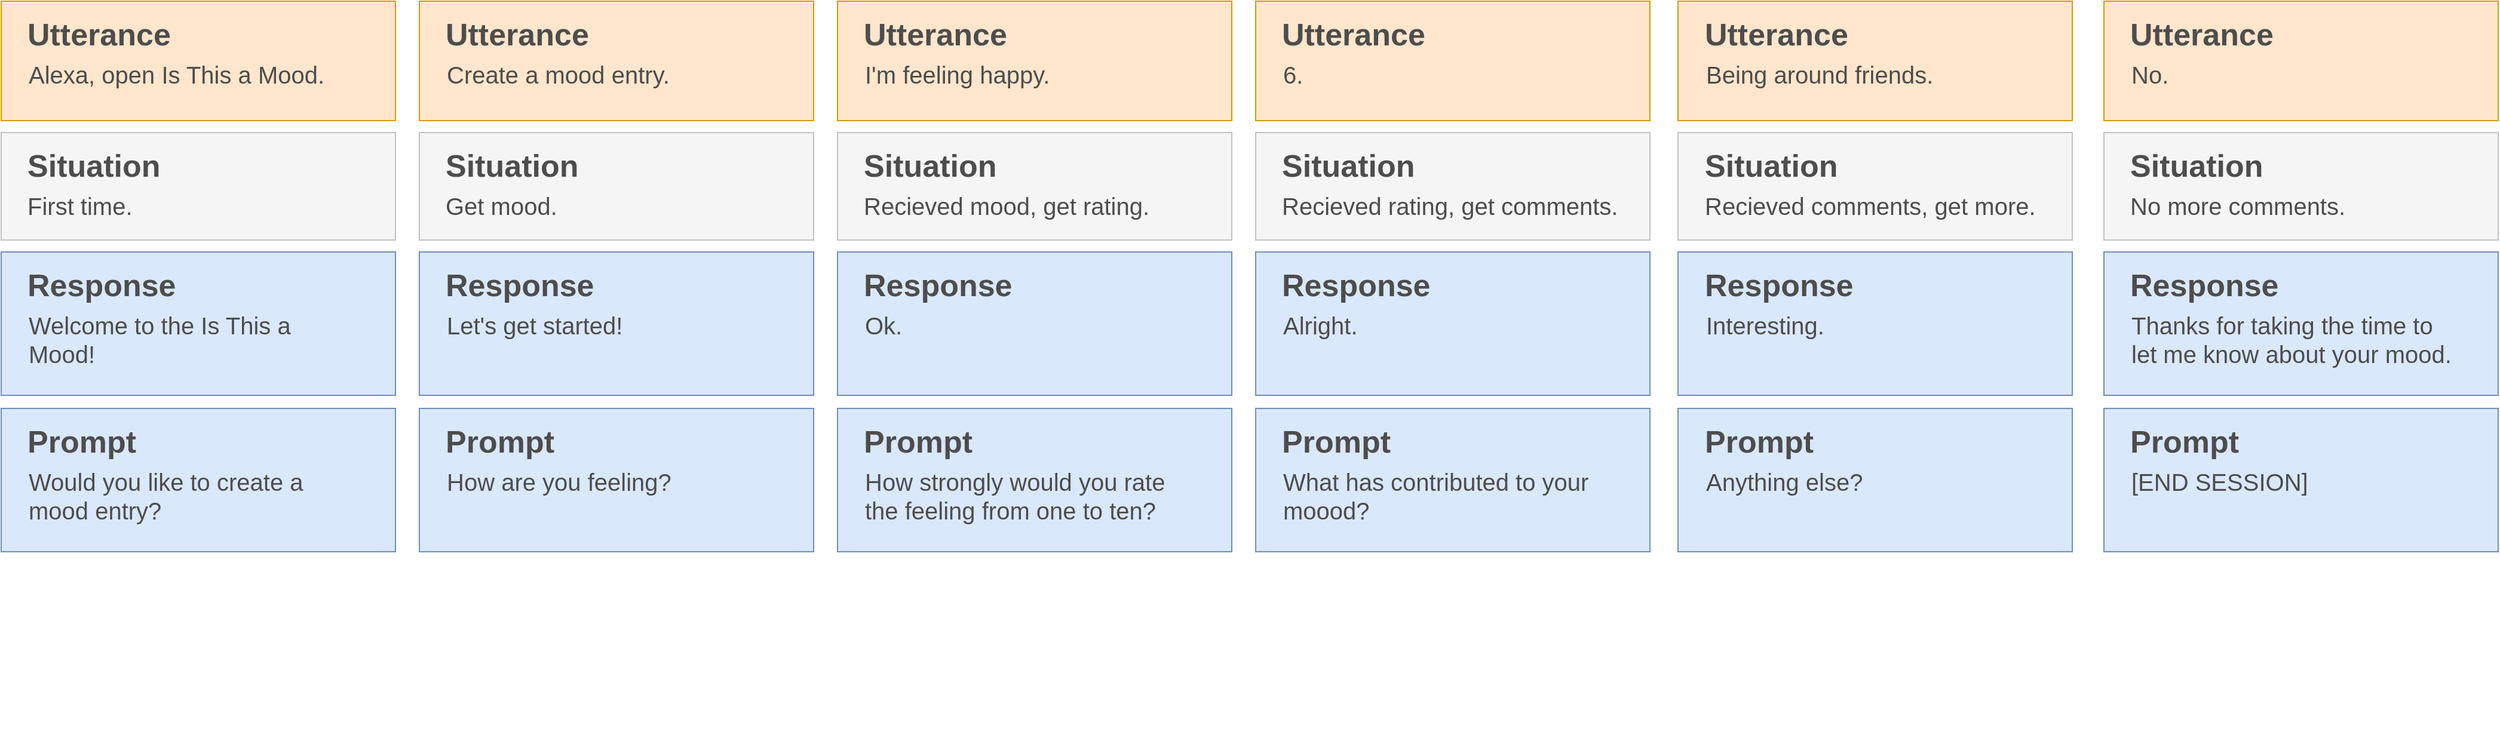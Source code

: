<mxfile version="12.3.2" type="device" pages="1"><diagram id="_8i95uaRJ9p7jnky_V4v" name="Add Record"><mxGraphModel dx="1892" dy="1450" grid="1" gridSize="10" guides="1" tooltips="1" connect="1" arrows="1" fold="1" page="1" pageScale="1" pageWidth="1169" pageHeight="827" math="0" shadow="0"><root><mxCell id="0"/><mxCell id="1" parent="0"/><mxCell id="L5cCxTxrW43axqi5EcpE-123" value="" style="group" parent="1" vertex="1" connectable="0"><mxGeometry x="20" y="30" width="330" height="621" as="geometry"/></mxCell><mxCell id="L5cCxTxrW43axqi5EcpE-58" value="" style="group" parent="L5cCxTxrW43axqi5EcpE-123" vertex="1" connectable="0"><mxGeometry y="341" width="330" height="280" as="geometry"/></mxCell><mxCell id="L5cCxTxrW43axqi5EcpE-59" value="" style="group;rounded=0;" parent="L5cCxTxrW43axqi5EcpE-58" vertex="1" connectable="0"><mxGeometry width="330" height="280" as="geometry"/></mxCell><mxCell id="L5cCxTxrW43axqi5EcpE-60" value="" style="group;rounded=0;" parent="L5cCxTxrW43axqi5EcpE-59" vertex="1" connectable="0"><mxGeometry width="330" height="280" as="geometry"/></mxCell><mxCell id="L5cCxTxrW43axqi5EcpE-122" value="" style="group" parent="L5cCxTxrW43axqi5EcpE-60" vertex="1" connectable="0"><mxGeometry width="330" height="120" as="geometry"/></mxCell><mxCell id="L5cCxTxrW43axqi5EcpE-86" value="" style="group" parent="L5cCxTxrW43axqi5EcpE-122" vertex="1" connectable="0"><mxGeometry width="330" height="120" as="geometry"/></mxCell><mxCell id="L5cCxTxrW43axqi5EcpE-61" value="" style="rounded=0;whiteSpace=wrap;html=1;fillColor=#dae8fc;strokeColor=#6c8ebf;" parent="L5cCxTxrW43axqi5EcpE-86" vertex="1"><mxGeometry width="330" height="120" as="geometry"/></mxCell><mxCell id="L5cCxTxrW43axqi5EcpE-62" value="Prompt" style="text;html=1;strokeColor=none;fillColor=none;align=left;verticalAlign=middle;whiteSpace=wrap;rounded=0;movable=0;resizable=0;rotatable=0;deletable=0;editable=0;connectable=0;fontSize=26;fontColor=#4D4D4D;fontStyle=1" parent="L5cCxTxrW43axqi5EcpE-86" vertex="1"><mxGeometry x="20" y="15" width="200" height="25" as="geometry"/></mxCell><mxCell id="L5cCxTxrW43axqi5EcpE-63" value="&lt;p style=&quot;font-size: 20px&quot;&gt;Would you like to create a mood entry?&lt;/p&gt;" style="text;html=1;strokeColor=none;fillColor=none;spacing=5;spacingTop=-20;whiteSpace=wrap;overflow=hidden;rounded=0;fontSize=20;fontColor=#4D4D4D;align=left;" parent="L5cCxTxrW43axqi5EcpE-86" vertex="1"><mxGeometry x="18" y="40" width="282" height="60" as="geometry"/></mxCell><mxCell id="L5cCxTxrW43axqi5EcpE-120" value="" style="group" parent="L5cCxTxrW43axqi5EcpE-123" vertex="1" connectable="0"><mxGeometry width="330" height="460" as="geometry"/></mxCell><mxCell id="L5cCxTxrW43axqi5EcpE-33" value="" style="group" parent="L5cCxTxrW43axqi5EcpE-120" vertex="1" connectable="0"><mxGeometry width="330" height="100" as="geometry"/></mxCell><mxCell id="L5cCxTxrW43axqi5EcpE-30" value="" style="group" parent="L5cCxTxrW43axqi5EcpE-33" vertex="1" connectable="0"><mxGeometry width="330" height="100" as="geometry"/></mxCell><mxCell id="NzK5tKyN_Gr-dpfkRrx7-1" value="" style="rounded=0;whiteSpace=wrap;html=1;fillColor=#ffe6cc;strokeColor=#d79b00;" parent="L5cCxTxrW43axqi5EcpE-30" vertex="1"><mxGeometry width="330" height="100" as="geometry"/></mxCell><mxCell id="L5cCxTxrW43axqi5EcpE-3" value="Utterance" style="text;html=1;strokeColor=none;fillColor=none;align=left;verticalAlign=middle;whiteSpace=wrap;rounded=0;movable=0;resizable=0;rotatable=0;deletable=0;editable=0;connectable=0;fontSize=26;fontColor=#4D4D4D;fontStyle=1" parent="L5cCxTxrW43axqi5EcpE-30" vertex="1"><mxGeometry x="20" y="15" width="200" height="25" as="geometry"/></mxCell><mxCell id="L5cCxTxrW43axqi5EcpE-28" value="&lt;p style=&quot;font-size: 20px&quot;&gt;Alexa, open Is This a Mood.&amp;nbsp;&lt;/p&gt;" style="text;html=1;strokeColor=none;fillColor=none;spacing=5;spacingTop=-20;whiteSpace=wrap;overflow=hidden;rounded=0;fontSize=20;fontColor=#4D4D4D;align=left;" parent="L5cCxTxrW43axqi5EcpE-30" vertex="1"><mxGeometry x="18" y="40" width="282" height="41" as="geometry"/></mxCell><mxCell id="L5cCxTxrW43axqi5EcpE-52" value="" style="group" parent="L5cCxTxrW43axqi5EcpE-120" vertex="1" connectable="0"><mxGeometry y="110" width="330" height="100" as="geometry"/></mxCell><mxCell id="L5cCxTxrW43axqi5EcpE-53" value="" style="group" parent="L5cCxTxrW43axqi5EcpE-52" vertex="1" connectable="0"><mxGeometry width="330" height="100" as="geometry"/></mxCell><mxCell id="L5cCxTxrW43axqi5EcpE-34" value="" style="group;movable=0;resizable=0;rotatable=0;deletable=0;editable=0;connectable=0;" parent="L5cCxTxrW43axqi5EcpE-53" vertex="1" connectable="0"><mxGeometry width="330" height="120" as="geometry"/></mxCell><mxCell id="L5cCxTxrW43axqi5EcpE-35" value="" style="group" parent="L5cCxTxrW43axqi5EcpE-34" vertex="1" connectable="0"><mxGeometry width="330" height="120" as="geometry"/></mxCell><mxCell id="L5cCxTxrW43axqi5EcpE-36" value="" style="rounded=0;whiteSpace=wrap;html=1;fillColor=#f5f5f5;strokeColor=#C2C2C2;fontColor=#333333;" parent="L5cCxTxrW43axqi5EcpE-35" vertex="1"><mxGeometry width="330" height="90" as="geometry"/></mxCell><mxCell id="L5cCxTxrW43axqi5EcpE-37" value="Situation" style="text;html=1;strokeColor=none;fillColor=none;align=left;verticalAlign=middle;whiteSpace=wrap;rounded=0;movable=0;resizable=0;rotatable=0;deletable=0;editable=0;connectable=0;fontSize=26;fontColor=#4D4D4D;fontStyle=1" parent="L5cCxTxrW43axqi5EcpE-35" vertex="1"><mxGeometry x="20" y="15" width="200" height="25" as="geometry"/></mxCell><mxCell id="L5cCxTxrW43axqi5EcpE-38" value="&lt;p style=&quot;font-size: 20px&quot;&gt;First time.&lt;/p&gt;" style="text;html=1;strokeColor=none;fillColor=none;spacing=5;spacingTop=-20;whiteSpace=wrap;overflow=hidden;rounded=0;fontSize=20;fontColor=#4D4D4D;align=left;" parent="L5cCxTxrW43axqi5EcpE-35" vertex="1"><mxGeometry x="17" y="40" width="294" height="49" as="geometry"/></mxCell><mxCell id="L5cCxTxrW43axqi5EcpE-57" value="" style="group" parent="L5cCxTxrW43axqi5EcpE-120" vertex="1" connectable="0"><mxGeometry y="210" width="330" height="250" as="geometry"/></mxCell><mxCell id="L5cCxTxrW43axqi5EcpE-44" value="" style="group;rounded=0;" parent="L5cCxTxrW43axqi5EcpE-57" vertex="1" connectable="0"><mxGeometry width="330" height="250" as="geometry"/></mxCell><mxCell id="L5cCxTxrW43axqi5EcpE-45" value="" style="group;rounded=0;" parent="L5cCxTxrW43axqi5EcpE-44" vertex="1" connectable="0"><mxGeometry width="330" height="250" as="geometry"/></mxCell><mxCell id="L5cCxTxrW43axqi5EcpE-46" value="" style="rounded=0;whiteSpace=wrap;html=1;fillColor=#dae8fc;strokeColor=#6c8ebf;" parent="L5cCxTxrW43axqi5EcpE-45" vertex="1"><mxGeometry width="330" height="120" as="geometry"/></mxCell><mxCell id="L5cCxTxrW43axqi5EcpE-47" value="Response" style="text;html=1;strokeColor=none;fillColor=none;align=left;verticalAlign=middle;whiteSpace=wrap;rounded=0;movable=0;resizable=0;rotatable=0;deletable=0;editable=0;connectable=0;fontSize=26;fontColor=#4D4D4D;fontStyle=1" parent="L5cCxTxrW43axqi5EcpE-45" vertex="1"><mxGeometry x="20" y="15" width="200" height="25" as="geometry"/></mxCell><mxCell id="L5cCxTxrW43axqi5EcpE-48" value="&lt;p style=&quot;font-size: 20px&quot;&gt;Welcome to the Is This a Mood!&amp;nbsp;&lt;/p&gt;" style="text;html=1;strokeColor=none;fillColor=none;spacing=5;spacingTop=-20;whiteSpace=wrap;overflow=hidden;rounded=0;fontSize=20;fontColor=#4D4D4D;align=left;" parent="L5cCxTxrW43axqi5EcpE-45" vertex="1"><mxGeometry x="18" y="40" width="282" height="60" as="geometry"/></mxCell><mxCell id="L5cCxTxrW43axqi5EcpE-126" value="" style="group" parent="1" vertex="1" connectable="0"><mxGeometry x="370" y="30" width="330" height="621" as="geometry"/></mxCell><mxCell id="L5cCxTxrW43axqi5EcpE-127" value="" style="group" parent="L5cCxTxrW43axqi5EcpE-126" vertex="1" connectable="0"><mxGeometry y="341" width="330" height="280" as="geometry"/></mxCell><mxCell id="L5cCxTxrW43axqi5EcpE-128" value="" style="group;rounded=0;" parent="L5cCxTxrW43axqi5EcpE-127" vertex="1" connectable="0"><mxGeometry width="330" height="280" as="geometry"/></mxCell><mxCell id="L5cCxTxrW43axqi5EcpE-129" value="" style="group;rounded=0;" parent="L5cCxTxrW43axqi5EcpE-128" vertex="1" connectable="0"><mxGeometry width="330" height="280" as="geometry"/></mxCell><mxCell id="L5cCxTxrW43axqi5EcpE-130" value="" style="group" parent="L5cCxTxrW43axqi5EcpE-129" vertex="1" connectable="0"><mxGeometry width="330" height="120" as="geometry"/></mxCell><mxCell id="L5cCxTxrW43axqi5EcpE-131" value="" style="group" parent="L5cCxTxrW43axqi5EcpE-130" vertex="1" connectable="0"><mxGeometry width="330" height="120" as="geometry"/></mxCell><mxCell id="L5cCxTxrW43axqi5EcpE-132" value="" style="rounded=0;whiteSpace=wrap;html=1;fillColor=#dae8fc;strokeColor=#6c8ebf;" parent="L5cCxTxrW43axqi5EcpE-131" vertex="1"><mxGeometry width="330" height="120" as="geometry"/></mxCell><mxCell id="L5cCxTxrW43axqi5EcpE-133" value="Prompt" style="text;html=1;strokeColor=none;fillColor=none;align=left;verticalAlign=middle;whiteSpace=wrap;rounded=0;movable=0;resizable=0;rotatable=0;deletable=0;editable=0;connectable=0;fontSize=26;fontColor=#4D4D4D;fontStyle=1" parent="L5cCxTxrW43axqi5EcpE-131" vertex="1"><mxGeometry x="20" y="15" width="200" height="25" as="geometry"/></mxCell><mxCell id="L5cCxTxrW43axqi5EcpE-134" value="&lt;p style=&quot;font-size: 20px&quot;&gt;How are you feeling?&lt;/p&gt;" style="text;html=1;strokeColor=none;fillColor=none;spacing=5;spacingTop=-20;whiteSpace=wrap;overflow=hidden;rounded=0;fontSize=20;fontColor=#4D4D4D;align=left;" parent="L5cCxTxrW43axqi5EcpE-131" vertex="1"><mxGeometry x="18" y="40" width="282" height="60" as="geometry"/></mxCell><mxCell id="L5cCxTxrW43axqi5EcpE-135" value="" style="group" parent="L5cCxTxrW43axqi5EcpE-126" vertex="1" connectable="0"><mxGeometry width="330" height="460" as="geometry"/></mxCell><mxCell id="L5cCxTxrW43axqi5EcpE-136" value="" style="group" parent="L5cCxTxrW43axqi5EcpE-135" vertex="1" connectable="0"><mxGeometry width="330" height="100" as="geometry"/></mxCell><mxCell id="L5cCxTxrW43axqi5EcpE-137" value="" style="group" parent="L5cCxTxrW43axqi5EcpE-136" vertex="1" connectable="0"><mxGeometry width="330" height="100" as="geometry"/></mxCell><mxCell id="L5cCxTxrW43axqi5EcpE-138" value="" style="rounded=0;whiteSpace=wrap;html=1;fillColor=#ffe6cc;strokeColor=#d79b00;" parent="L5cCxTxrW43axqi5EcpE-137" vertex="1"><mxGeometry width="330" height="100" as="geometry"/></mxCell><mxCell id="L5cCxTxrW43axqi5EcpE-139" value="Utterance" style="text;html=1;strokeColor=none;fillColor=none;align=left;verticalAlign=middle;whiteSpace=wrap;rounded=0;movable=0;resizable=0;rotatable=0;deletable=0;editable=0;connectable=0;fontSize=26;fontColor=#4D4D4D;fontStyle=1" parent="L5cCxTxrW43axqi5EcpE-137" vertex="1"><mxGeometry x="20" y="15" width="200" height="25" as="geometry"/></mxCell><mxCell id="L5cCxTxrW43axqi5EcpE-140" value="&lt;p style=&quot;font-size: 20px&quot;&gt;Create a mood entry.&lt;/p&gt;" style="text;html=1;strokeColor=none;fillColor=none;spacing=5;spacingTop=-20;whiteSpace=wrap;overflow=hidden;rounded=0;fontSize=20;fontColor=#4D4D4D;align=left;" parent="L5cCxTxrW43axqi5EcpE-137" vertex="1"><mxGeometry x="18" y="40" width="282" height="41" as="geometry"/></mxCell><mxCell id="L5cCxTxrW43axqi5EcpE-141" value="" style="group" parent="L5cCxTxrW43axqi5EcpE-135" vertex="1" connectable="0"><mxGeometry y="110" width="330" height="100" as="geometry"/></mxCell><mxCell id="L5cCxTxrW43axqi5EcpE-142" value="" style="group" parent="L5cCxTxrW43axqi5EcpE-141" vertex="1" connectable="0"><mxGeometry width="330" height="100" as="geometry"/></mxCell><mxCell id="L5cCxTxrW43axqi5EcpE-143" value="" style="group;movable=0;resizable=0;rotatable=0;deletable=0;editable=0;connectable=0;" parent="L5cCxTxrW43axqi5EcpE-142" vertex="1" connectable="0"><mxGeometry width="330" height="120" as="geometry"/></mxCell><mxCell id="L5cCxTxrW43axqi5EcpE-144" value="" style="group" parent="L5cCxTxrW43axqi5EcpE-143" vertex="1" connectable="0"><mxGeometry width="330" height="120" as="geometry"/></mxCell><mxCell id="L5cCxTxrW43axqi5EcpE-145" value="" style="rounded=0;whiteSpace=wrap;html=1;fillColor=#f5f5f5;strokeColor=#C2C2C2;fontColor=#333333;" parent="L5cCxTxrW43axqi5EcpE-144" vertex="1"><mxGeometry width="330" height="90" as="geometry"/></mxCell><mxCell id="L5cCxTxrW43axqi5EcpE-146" value="Situation" style="text;html=1;strokeColor=none;fillColor=none;align=left;verticalAlign=middle;whiteSpace=wrap;rounded=0;movable=0;resizable=0;rotatable=0;deletable=0;editable=0;connectable=0;fontSize=26;fontColor=#4D4D4D;fontStyle=1" parent="L5cCxTxrW43axqi5EcpE-144" vertex="1"><mxGeometry x="20" y="15" width="200" height="25" as="geometry"/></mxCell><mxCell id="L5cCxTxrW43axqi5EcpE-147" value="&lt;p style=&quot;font-size: 20px&quot;&gt;Get mood.&lt;/p&gt;" style="text;html=1;strokeColor=none;fillColor=none;spacing=5;spacingTop=-20;whiteSpace=wrap;overflow=hidden;rounded=0;fontSize=20;fontColor=#4D4D4D;align=left;" parent="L5cCxTxrW43axqi5EcpE-144" vertex="1"><mxGeometry x="17" y="40" width="294" height="49" as="geometry"/></mxCell><mxCell id="L5cCxTxrW43axqi5EcpE-148" value="" style="group" parent="L5cCxTxrW43axqi5EcpE-135" vertex="1" connectable="0"><mxGeometry y="210" width="330" height="250" as="geometry"/></mxCell><mxCell id="L5cCxTxrW43axqi5EcpE-149" value="" style="group;rounded=0;" parent="L5cCxTxrW43axqi5EcpE-148" vertex="1" connectable="0"><mxGeometry width="330" height="250" as="geometry"/></mxCell><mxCell id="L5cCxTxrW43axqi5EcpE-150" value="" style="group;rounded=0;" parent="L5cCxTxrW43axqi5EcpE-149" vertex="1" connectable="0"><mxGeometry width="330" height="250" as="geometry"/></mxCell><mxCell id="L5cCxTxrW43axqi5EcpE-151" value="" style="rounded=0;whiteSpace=wrap;html=1;fillColor=#dae8fc;strokeColor=#6c8ebf;" parent="L5cCxTxrW43axqi5EcpE-150" vertex="1"><mxGeometry width="330" height="120" as="geometry"/></mxCell><mxCell id="L5cCxTxrW43axqi5EcpE-152" value="Response" style="text;html=1;strokeColor=none;fillColor=none;align=left;verticalAlign=middle;whiteSpace=wrap;rounded=0;movable=0;resizable=0;rotatable=0;deletable=0;editable=0;connectable=0;fontSize=26;fontColor=#4D4D4D;fontStyle=1" parent="L5cCxTxrW43axqi5EcpE-150" vertex="1"><mxGeometry x="20" y="15" width="200" height="25" as="geometry"/></mxCell><mxCell id="L5cCxTxrW43axqi5EcpE-153" value="&lt;p style=&quot;font-size: 20px&quot;&gt;Let's get started!&lt;/p&gt;" style="text;html=1;strokeColor=none;fillColor=none;spacing=5;spacingTop=-20;whiteSpace=wrap;overflow=hidden;rounded=0;fontSize=20;fontColor=#4D4D4D;align=left;" parent="L5cCxTxrW43axqi5EcpE-150" vertex="1"><mxGeometry x="18" y="40" width="282" height="60" as="geometry"/></mxCell><mxCell id="L5cCxTxrW43axqi5EcpE-154" value="" style="group" parent="1" vertex="1" connectable="0"><mxGeometry x="720" y="30" width="330" height="621" as="geometry"/></mxCell><mxCell id="L5cCxTxrW43axqi5EcpE-155" value="" style="group" parent="L5cCxTxrW43axqi5EcpE-154" vertex="1" connectable="0"><mxGeometry y="341" width="330" height="280" as="geometry"/></mxCell><mxCell id="L5cCxTxrW43axqi5EcpE-156" value="" style="group;rounded=0;" parent="L5cCxTxrW43axqi5EcpE-155" vertex="1" connectable="0"><mxGeometry width="330" height="280" as="geometry"/></mxCell><mxCell id="L5cCxTxrW43axqi5EcpE-157" value="" style="group;rounded=0;" parent="L5cCxTxrW43axqi5EcpE-156" vertex="1" connectable="0"><mxGeometry width="330" height="280" as="geometry"/></mxCell><mxCell id="L5cCxTxrW43axqi5EcpE-158" value="" style="group" parent="L5cCxTxrW43axqi5EcpE-157" vertex="1" connectable="0"><mxGeometry width="330" height="120" as="geometry"/></mxCell><mxCell id="L5cCxTxrW43axqi5EcpE-159" value="" style="group" parent="L5cCxTxrW43axqi5EcpE-158" vertex="1" connectable="0"><mxGeometry width="330" height="120" as="geometry"/></mxCell><mxCell id="L5cCxTxrW43axqi5EcpE-160" value="" style="rounded=0;whiteSpace=wrap;html=1;fillColor=#dae8fc;strokeColor=#6c8ebf;" parent="L5cCxTxrW43axqi5EcpE-159" vertex="1"><mxGeometry width="330" height="120" as="geometry"/></mxCell><mxCell id="L5cCxTxrW43axqi5EcpE-161" value="Prompt" style="text;html=1;strokeColor=none;fillColor=none;align=left;verticalAlign=middle;whiteSpace=wrap;rounded=0;movable=0;resizable=0;rotatable=0;deletable=0;editable=0;connectable=0;fontSize=26;fontColor=#4D4D4D;fontStyle=1" parent="L5cCxTxrW43axqi5EcpE-159" vertex="1"><mxGeometry x="20" y="15" width="200" height="25" as="geometry"/></mxCell><mxCell id="L5cCxTxrW43axqi5EcpE-162" value="&lt;p style=&quot;font-size: 20px&quot;&gt;How strongly would you rate the feeling from one to ten?&lt;/p&gt;" style="text;html=1;strokeColor=none;fillColor=none;spacing=5;spacingTop=-20;whiteSpace=wrap;overflow=hidden;rounded=0;fontSize=20;fontColor=#4D4D4D;align=left;" parent="L5cCxTxrW43axqi5EcpE-159" vertex="1"><mxGeometry x="18" y="40" width="282" height="60" as="geometry"/></mxCell><mxCell id="L5cCxTxrW43axqi5EcpE-163" value="" style="group" parent="L5cCxTxrW43axqi5EcpE-154" vertex="1" connectable="0"><mxGeometry width="330" height="460" as="geometry"/></mxCell><mxCell id="L5cCxTxrW43axqi5EcpE-164" value="" style="group" parent="L5cCxTxrW43axqi5EcpE-163" vertex="1" connectable="0"><mxGeometry width="330" height="100" as="geometry"/></mxCell><mxCell id="L5cCxTxrW43axqi5EcpE-165" value="" style="group" parent="L5cCxTxrW43axqi5EcpE-164" vertex="1" connectable="0"><mxGeometry width="330" height="100" as="geometry"/></mxCell><mxCell id="L5cCxTxrW43axqi5EcpE-166" value="" style="rounded=0;whiteSpace=wrap;html=1;fillColor=#ffe6cc;strokeColor=#d79b00;" parent="L5cCxTxrW43axqi5EcpE-165" vertex="1"><mxGeometry width="330" height="100" as="geometry"/></mxCell><mxCell id="L5cCxTxrW43axqi5EcpE-167" value="Utterance" style="text;html=1;strokeColor=none;fillColor=none;align=left;verticalAlign=middle;whiteSpace=wrap;rounded=0;movable=0;resizable=0;rotatable=0;deletable=0;editable=0;connectable=0;fontSize=26;fontColor=#4D4D4D;fontStyle=1" parent="L5cCxTxrW43axqi5EcpE-165" vertex="1"><mxGeometry x="20" y="15" width="200" height="25" as="geometry"/></mxCell><mxCell id="L5cCxTxrW43axqi5EcpE-168" value="&lt;p style=&quot;font-size: 20px&quot;&gt;I'm feeling happy.&lt;/p&gt;" style="text;html=1;strokeColor=none;fillColor=none;spacing=5;spacingTop=-20;whiteSpace=wrap;overflow=hidden;rounded=0;fontSize=20;fontColor=#4D4D4D;align=left;" parent="L5cCxTxrW43axqi5EcpE-165" vertex="1"><mxGeometry x="18" y="40" width="282" height="41" as="geometry"/></mxCell><mxCell id="L5cCxTxrW43axqi5EcpE-169" value="" style="group" parent="L5cCxTxrW43axqi5EcpE-163" vertex="1" connectable="0"><mxGeometry y="110" width="330" height="100" as="geometry"/></mxCell><mxCell id="L5cCxTxrW43axqi5EcpE-170" value="" style="group" parent="L5cCxTxrW43axqi5EcpE-169" vertex="1" connectable="0"><mxGeometry width="330" height="100" as="geometry"/></mxCell><mxCell id="L5cCxTxrW43axqi5EcpE-171" value="" style="group;movable=0;resizable=0;rotatable=0;deletable=0;editable=0;connectable=0;" parent="L5cCxTxrW43axqi5EcpE-170" vertex="1" connectable="0"><mxGeometry width="330" height="120" as="geometry"/></mxCell><mxCell id="L5cCxTxrW43axqi5EcpE-172" value="" style="group" parent="L5cCxTxrW43axqi5EcpE-171" vertex="1" connectable="0"><mxGeometry width="330" height="120" as="geometry"/></mxCell><mxCell id="L5cCxTxrW43axqi5EcpE-173" value="" style="rounded=0;whiteSpace=wrap;html=1;fillColor=#f5f5f5;strokeColor=#C2C2C2;fontColor=#333333;" parent="L5cCxTxrW43axqi5EcpE-172" vertex="1"><mxGeometry width="330" height="90" as="geometry"/></mxCell><mxCell id="L5cCxTxrW43axqi5EcpE-174" value="Situation" style="text;html=1;strokeColor=none;fillColor=none;align=left;verticalAlign=middle;whiteSpace=wrap;rounded=0;movable=0;resizable=0;rotatable=0;deletable=0;editable=0;connectable=0;fontSize=26;fontColor=#4D4D4D;fontStyle=1" parent="L5cCxTxrW43axqi5EcpE-172" vertex="1"><mxGeometry x="20" y="15" width="200" height="25" as="geometry"/></mxCell><mxCell id="L5cCxTxrW43axqi5EcpE-175" value="&lt;p style=&quot;font-size: 20px&quot;&gt;Recieved mood, get rating.&lt;/p&gt;" style="text;html=1;strokeColor=none;fillColor=none;spacing=5;spacingTop=-20;whiteSpace=wrap;overflow=hidden;rounded=0;fontSize=20;fontColor=#4D4D4D;align=left;" parent="L5cCxTxrW43axqi5EcpE-172" vertex="1"><mxGeometry x="17" y="40" width="294" height="49" as="geometry"/></mxCell><mxCell id="L5cCxTxrW43axqi5EcpE-176" value="" style="group" parent="L5cCxTxrW43axqi5EcpE-163" vertex="1" connectable="0"><mxGeometry y="210" width="330" height="250" as="geometry"/></mxCell><mxCell id="L5cCxTxrW43axqi5EcpE-177" value="" style="group;rounded=0;" parent="L5cCxTxrW43axqi5EcpE-176" vertex="1" connectable="0"><mxGeometry width="330" height="250" as="geometry"/></mxCell><mxCell id="L5cCxTxrW43axqi5EcpE-178" value="" style="group;rounded=0;" parent="L5cCxTxrW43axqi5EcpE-177" vertex="1" connectable="0"><mxGeometry width="330" height="250" as="geometry"/></mxCell><mxCell id="L5cCxTxrW43axqi5EcpE-179" value="" style="rounded=0;whiteSpace=wrap;html=1;fillColor=#dae8fc;strokeColor=#6c8ebf;" parent="L5cCxTxrW43axqi5EcpE-178" vertex="1"><mxGeometry width="330" height="120" as="geometry"/></mxCell><mxCell id="L5cCxTxrW43axqi5EcpE-180" value="Response" style="text;html=1;strokeColor=none;fillColor=none;align=left;verticalAlign=middle;whiteSpace=wrap;rounded=0;movable=0;resizable=0;rotatable=0;deletable=0;editable=0;connectable=0;fontSize=26;fontColor=#4D4D4D;fontStyle=1" parent="L5cCxTxrW43axqi5EcpE-178" vertex="1"><mxGeometry x="20" y="15" width="200" height="25" as="geometry"/></mxCell><mxCell id="L5cCxTxrW43axqi5EcpE-181" value="&lt;p style=&quot;font-size: 20px&quot;&gt;Ok.&lt;/p&gt;" style="text;html=1;strokeColor=none;fillColor=none;spacing=5;spacingTop=-20;whiteSpace=wrap;overflow=hidden;rounded=0;fontSize=20;fontColor=#4D4D4D;align=left;" parent="L5cCxTxrW43axqi5EcpE-178" vertex="1"><mxGeometry x="18" y="40" width="282" height="60" as="geometry"/></mxCell><mxCell id="L5cCxTxrW43axqi5EcpE-187" value="" style="group" parent="1" vertex="1" connectable="0"><mxGeometry x="1070" y="30" width="330" height="461" as="geometry"/></mxCell><mxCell id="L5cCxTxrW43axqi5EcpE-188" value="" style="group" parent="L5cCxTxrW43axqi5EcpE-187" vertex="1" connectable="0"><mxGeometry width="330" height="100" as="geometry"/></mxCell><mxCell id="L5cCxTxrW43axqi5EcpE-189" value="" style="group" parent="L5cCxTxrW43axqi5EcpE-188" vertex="1" connectable="0"><mxGeometry width="330" height="100" as="geometry"/></mxCell><mxCell id="L5cCxTxrW43axqi5EcpE-190" value="" style="rounded=0;whiteSpace=wrap;html=1;fillColor=#ffe6cc;strokeColor=#d79b00;" parent="L5cCxTxrW43axqi5EcpE-189" vertex="1"><mxGeometry width="330" height="100" as="geometry"/></mxCell><mxCell id="L5cCxTxrW43axqi5EcpE-191" value="Utterance" style="text;html=1;strokeColor=none;fillColor=none;align=left;verticalAlign=middle;whiteSpace=wrap;rounded=0;movable=0;resizable=0;rotatable=0;deletable=0;editable=0;connectable=0;fontSize=26;fontColor=#4D4D4D;fontStyle=1" parent="L5cCxTxrW43axqi5EcpE-189" vertex="1"><mxGeometry x="20" y="15" width="200" height="25" as="geometry"/></mxCell><mxCell id="L5cCxTxrW43axqi5EcpE-192" value="&lt;p style=&quot;font-size: 20px&quot;&gt;6.&lt;/p&gt;" style="text;html=1;strokeColor=none;fillColor=none;spacing=5;spacingTop=-20;whiteSpace=wrap;overflow=hidden;rounded=0;fontSize=20;fontColor=#4D4D4D;align=left;" parent="L5cCxTxrW43axqi5EcpE-189" vertex="1"><mxGeometry x="18" y="40" width="282" height="41" as="geometry"/></mxCell><mxCell id="L5cCxTxrW43axqi5EcpE-193" value="" style="group" parent="L5cCxTxrW43axqi5EcpE-187" vertex="1" connectable="0"><mxGeometry y="110" width="330" height="100" as="geometry"/></mxCell><mxCell id="L5cCxTxrW43axqi5EcpE-194" value="" style="group" parent="L5cCxTxrW43axqi5EcpE-193" vertex="1" connectable="0"><mxGeometry width="330" height="100" as="geometry"/></mxCell><mxCell id="L5cCxTxrW43axqi5EcpE-195" value="" style="group;movable=0;resizable=0;rotatable=0;deletable=0;editable=0;connectable=0;" parent="L5cCxTxrW43axqi5EcpE-194" vertex="1" connectable="0"><mxGeometry width="330" height="120" as="geometry"/></mxCell><mxCell id="L5cCxTxrW43axqi5EcpE-196" value="" style="group" parent="L5cCxTxrW43axqi5EcpE-195" vertex="1" connectable="0"><mxGeometry width="330" height="120" as="geometry"/></mxCell><mxCell id="L5cCxTxrW43axqi5EcpE-197" value="" style="rounded=0;whiteSpace=wrap;html=1;fillColor=#f5f5f5;strokeColor=#C2C2C2;fontColor=#333333;" parent="L5cCxTxrW43axqi5EcpE-196" vertex="1"><mxGeometry width="330" height="90" as="geometry"/></mxCell><mxCell id="L5cCxTxrW43axqi5EcpE-198" value="Situation" style="text;html=1;strokeColor=none;fillColor=none;align=left;verticalAlign=middle;whiteSpace=wrap;rounded=0;movable=0;resizable=0;rotatable=0;deletable=0;editable=0;connectable=0;fontSize=26;fontColor=#4D4D4D;fontStyle=1" parent="L5cCxTxrW43axqi5EcpE-196" vertex="1"><mxGeometry x="20" y="15" width="200" height="25" as="geometry"/></mxCell><mxCell id="L5cCxTxrW43axqi5EcpE-199" value="&lt;p style=&quot;font-size: 20px&quot;&gt;Recieved rating, get comments.&lt;/p&gt;" style="text;html=1;strokeColor=none;fillColor=none;spacing=5;spacingTop=-20;whiteSpace=wrap;overflow=hidden;rounded=0;fontSize=20;fontColor=#4D4D4D;align=left;" parent="L5cCxTxrW43axqi5EcpE-196" vertex="1"><mxGeometry x="17" y="40" width="294" height="49" as="geometry"/></mxCell><mxCell id="L5cCxTxrW43axqi5EcpE-200" value="" style="group" parent="L5cCxTxrW43axqi5EcpE-187" vertex="1" connectable="0"><mxGeometry y="210" width="330" height="251" as="geometry"/></mxCell><mxCell id="L5cCxTxrW43axqi5EcpE-201" value="" style="group;rounded=0;" parent="L5cCxTxrW43axqi5EcpE-200" vertex="1" connectable="0"><mxGeometry width="330" height="251" as="geometry"/></mxCell><mxCell id="L5cCxTxrW43axqi5EcpE-202" value="" style="group;rounded=0;" parent="L5cCxTxrW43axqi5EcpE-201" vertex="1" connectable="0"><mxGeometry width="330" height="251" as="geometry"/></mxCell><mxCell id="L5cCxTxrW43axqi5EcpE-203" value="" style="rounded=0;whiteSpace=wrap;html=1;fillColor=#dae8fc;strokeColor=#6c8ebf;" parent="L5cCxTxrW43axqi5EcpE-202" vertex="1"><mxGeometry width="330" height="120" as="geometry"/></mxCell><mxCell id="L5cCxTxrW43axqi5EcpE-204" value="Response" style="text;html=1;strokeColor=none;fillColor=none;align=left;verticalAlign=middle;whiteSpace=wrap;rounded=0;movable=0;resizable=0;rotatable=0;deletable=0;editable=0;connectable=0;fontSize=26;fontColor=#4D4D4D;fontStyle=1" parent="L5cCxTxrW43axqi5EcpE-202" vertex="1"><mxGeometry x="20" y="15" width="200" height="25" as="geometry"/></mxCell><mxCell id="L5cCxTxrW43axqi5EcpE-205" value="&lt;p style=&quot;font-size: 20px&quot;&gt;Alright.&lt;/p&gt;" style="text;html=1;strokeColor=none;fillColor=none;spacing=5;spacingTop=-20;whiteSpace=wrap;overflow=hidden;rounded=0;fontSize=20;fontColor=#4D4D4D;align=left;" parent="L5cCxTxrW43axqi5EcpE-202" vertex="1"><mxGeometry x="18" y="40" width="282" height="60" as="geometry"/></mxCell><mxCell id="L5cCxTxrW43axqi5EcpE-182" value="" style="group" parent="L5cCxTxrW43axqi5EcpE-202" vertex="1" connectable="0"><mxGeometry y="131" width="330" height="120" as="geometry"/></mxCell><mxCell id="L5cCxTxrW43axqi5EcpE-183" value="" style="group" parent="L5cCxTxrW43axqi5EcpE-182" vertex="1" connectable="0"><mxGeometry width="330" height="120" as="geometry"/></mxCell><mxCell id="L5cCxTxrW43axqi5EcpE-184" value="" style="rounded=0;whiteSpace=wrap;html=1;fillColor=#dae8fc;strokeColor=#6c8ebf;" parent="L5cCxTxrW43axqi5EcpE-183" vertex="1"><mxGeometry width="330" height="120" as="geometry"/></mxCell><mxCell id="L5cCxTxrW43axqi5EcpE-185" value="Prompt" style="text;html=1;strokeColor=none;fillColor=none;align=left;verticalAlign=middle;whiteSpace=wrap;rounded=0;movable=0;resizable=0;rotatable=0;deletable=0;editable=0;connectable=0;fontSize=26;fontColor=#4D4D4D;fontStyle=1" parent="L5cCxTxrW43axqi5EcpE-183" vertex="1"><mxGeometry x="20" y="15" width="200" height="25" as="geometry"/></mxCell><mxCell id="L5cCxTxrW43axqi5EcpE-186" value="&lt;p style=&quot;font-size: 20px&quot;&gt;What has contributed to your moood?&lt;/p&gt;" style="text;html=1;strokeColor=none;fillColor=none;spacing=5;spacingTop=-20;whiteSpace=wrap;overflow=hidden;rounded=0;fontSize=20;fontColor=#4D4D4D;align=left;" parent="L5cCxTxrW43axqi5EcpE-183" vertex="1"><mxGeometry x="18" y="40" width="282" height="60" as="geometry"/></mxCell><mxCell id="L5cCxTxrW43axqi5EcpE-256" value="" style="group" parent="1" vertex="1" connectable="0"><mxGeometry x="1423.5" y="30" width="330" height="461" as="geometry"/></mxCell><mxCell id="L5cCxTxrW43axqi5EcpE-257" value="" style="group" parent="L5cCxTxrW43axqi5EcpE-256" vertex="1" connectable="0"><mxGeometry width="330" height="100" as="geometry"/></mxCell><mxCell id="L5cCxTxrW43axqi5EcpE-258" value="" style="group" parent="L5cCxTxrW43axqi5EcpE-257" vertex="1" connectable="0"><mxGeometry width="330" height="100" as="geometry"/></mxCell><mxCell id="L5cCxTxrW43axqi5EcpE-259" value="" style="rounded=0;whiteSpace=wrap;html=1;fillColor=#ffe6cc;strokeColor=#d79b00;" parent="L5cCxTxrW43axqi5EcpE-258" vertex="1"><mxGeometry width="330" height="100" as="geometry"/></mxCell><mxCell id="L5cCxTxrW43axqi5EcpE-260" value="Utterance" style="text;html=1;strokeColor=none;fillColor=none;align=left;verticalAlign=middle;whiteSpace=wrap;rounded=0;movable=0;resizable=0;rotatable=0;deletable=0;editable=0;connectable=0;fontSize=26;fontColor=#4D4D4D;fontStyle=1" parent="L5cCxTxrW43axqi5EcpE-258" vertex="1"><mxGeometry x="20" y="15" width="200" height="25" as="geometry"/></mxCell><mxCell id="L5cCxTxrW43axqi5EcpE-261" value="&lt;p style=&quot;font-size: 20px&quot;&gt;Being around friends.&lt;/p&gt;" style="text;html=1;strokeColor=none;fillColor=none;spacing=5;spacingTop=-20;whiteSpace=wrap;overflow=hidden;rounded=0;fontSize=20;fontColor=#4D4D4D;align=left;" parent="L5cCxTxrW43axqi5EcpE-258" vertex="1"><mxGeometry x="18" y="40" width="282" height="41" as="geometry"/></mxCell><mxCell id="L5cCxTxrW43axqi5EcpE-262" value="" style="group" parent="L5cCxTxrW43axqi5EcpE-256" vertex="1" connectable="0"><mxGeometry y="110" width="330" height="100" as="geometry"/></mxCell><mxCell id="L5cCxTxrW43axqi5EcpE-263" value="" style="group" parent="L5cCxTxrW43axqi5EcpE-262" vertex="1" connectable="0"><mxGeometry width="330" height="100" as="geometry"/></mxCell><mxCell id="L5cCxTxrW43axqi5EcpE-264" value="" style="group;movable=0;resizable=0;rotatable=0;deletable=0;editable=0;connectable=0;" parent="L5cCxTxrW43axqi5EcpE-263" vertex="1" connectable="0"><mxGeometry width="330" height="120" as="geometry"/></mxCell><mxCell id="L5cCxTxrW43axqi5EcpE-265" value="" style="group" parent="L5cCxTxrW43axqi5EcpE-264" vertex="1" connectable="0"><mxGeometry width="330" height="120" as="geometry"/></mxCell><mxCell id="L5cCxTxrW43axqi5EcpE-266" value="" style="rounded=0;whiteSpace=wrap;html=1;fillColor=#f5f5f5;strokeColor=#C2C2C2;fontColor=#333333;" parent="L5cCxTxrW43axqi5EcpE-265" vertex="1"><mxGeometry width="330" height="90" as="geometry"/></mxCell><mxCell id="L5cCxTxrW43axqi5EcpE-267" value="Situation" style="text;html=1;strokeColor=none;fillColor=none;align=left;verticalAlign=middle;whiteSpace=wrap;rounded=0;movable=0;resizable=0;rotatable=0;deletable=0;editable=0;connectable=0;fontSize=26;fontColor=#4D4D4D;fontStyle=1" parent="L5cCxTxrW43axqi5EcpE-265" vertex="1"><mxGeometry x="20" y="15" width="200" height="25" as="geometry"/></mxCell><mxCell id="L5cCxTxrW43axqi5EcpE-268" value="&lt;p style=&quot;font-size: 20px&quot;&gt;Recieved comments, get more.&lt;/p&gt;" style="text;html=1;strokeColor=none;fillColor=none;spacing=5;spacingTop=-20;whiteSpace=wrap;overflow=hidden;rounded=0;fontSize=20;fontColor=#4D4D4D;align=left;" parent="L5cCxTxrW43axqi5EcpE-265" vertex="1"><mxGeometry x="17" y="40" width="294" height="49" as="geometry"/></mxCell><mxCell id="L5cCxTxrW43axqi5EcpE-269" value="" style="group" parent="L5cCxTxrW43axqi5EcpE-256" vertex="1" connectable="0"><mxGeometry y="210" width="330" height="251" as="geometry"/></mxCell><mxCell id="L5cCxTxrW43axqi5EcpE-270" value="" style="group;rounded=0;" parent="L5cCxTxrW43axqi5EcpE-269" vertex="1" connectable="0"><mxGeometry width="330" height="251" as="geometry"/></mxCell><mxCell id="L5cCxTxrW43axqi5EcpE-271" value="" style="group;rounded=0;" parent="L5cCxTxrW43axqi5EcpE-270" vertex="1" connectable="0"><mxGeometry width="330" height="251" as="geometry"/></mxCell><mxCell id="L5cCxTxrW43axqi5EcpE-272" value="" style="rounded=0;whiteSpace=wrap;html=1;fillColor=#dae8fc;strokeColor=#6c8ebf;" parent="L5cCxTxrW43axqi5EcpE-271" vertex="1"><mxGeometry width="330" height="120" as="geometry"/></mxCell><mxCell id="L5cCxTxrW43axqi5EcpE-273" value="Response" style="text;html=1;strokeColor=none;fillColor=none;align=left;verticalAlign=middle;whiteSpace=wrap;rounded=0;movable=0;resizable=0;rotatable=0;deletable=0;editable=0;connectable=0;fontSize=26;fontColor=#4D4D4D;fontStyle=1" parent="L5cCxTxrW43axqi5EcpE-271" vertex="1"><mxGeometry x="20" y="15" width="200" height="25" as="geometry"/></mxCell><mxCell id="L5cCxTxrW43axqi5EcpE-274" value="&lt;p style=&quot;font-size: 20px&quot;&gt;Interesting.&lt;/p&gt;" style="text;html=1;strokeColor=none;fillColor=none;spacing=5;spacingTop=-20;whiteSpace=wrap;overflow=hidden;rounded=0;fontSize=20;fontColor=#4D4D4D;align=left;" parent="L5cCxTxrW43axqi5EcpE-271" vertex="1"><mxGeometry x="18" y="40" width="282" height="60" as="geometry"/></mxCell><mxCell id="L5cCxTxrW43axqi5EcpE-275" value="" style="group" parent="L5cCxTxrW43axqi5EcpE-271" vertex="1" connectable="0"><mxGeometry y="131" width="330" height="120" as="geometry"/></mxCell><mxCell id="L5cCxTxrW43axqi5EcpE-276" value="" style="group" parent="L5cCxTxrW43axqi5EcpE-275" vertex="1" connectable="0"><mxGeometry width="330" height="120" as="geometry"/></mxCell><mxCell id="L5cCxTxrW43axqi5EcpE-277" value="" style="rounded=0;whiteSpace=wrap;html=1;fillColor=#dae8fc;strokeColor=#6c8ebf;" parent="L5cCxTxrW43axqi5EcpE-276" vertex="1"><mxGeometry width="330" height="120" as="geometry"/></mxCell><mxCell id="L5cCxTxrW43axqi5EcpE-278" value="Prompt" style="text;html=1;strokeColor=none;fillColor=none;align=left;verticalAlign=middle;whiteSpace=wrap;rounded=0;movable=0;resizable=0;rotatable=0;deletable=0;editable=0;connectable=0;fontSize=26;fontColor=#4D4D4D;fontStyle=1" parent="L5cCxTxrW43axqi5EcpE-276" vertex="1"><mxGeometry x="20" y="15" width="200" height="25" as="geometry"/></mxCell><mxCell id="L5cCxTxrW43axqi5EcpE-279" value="&lt;p style=&quot;font-size: 20px&quot;&gt;Anything else?&lt;/p&gt;" style="text;html=1;strokeColor=none;fillColor=none;spacing=5;spacingTop=-20;whiteSpace=wrap;overflow=hidden;rounded=0;fontSize=20;fontColor=#4D4D4D;align=left;" parent="L5cCxTxrW43axqi5EcpE-276" vertex="1"><mxGeometry x="18" y="40" width="282" height="60" as="geometry"/></mxCell><mxCell id="L5cCxTxrW43axqi5EcpE-280" value="" style="group" parent="1" vertex="1" connectable="0"><mxGeometry x="1780" y="30" width="330" height="461" as="geometry"/></mxCell><mxCell id="L5cCxTxrW43axqi5EcpE-281" value="" style="group" parent="L5cCxTxrW43axqi5EcpE-280" vertex="1" connectable="0"><mxGeometry width="330" height="100" as="geometry"/></mxCell><mxCell id="L5cCxTxrW43axqi5EcpE-282" value="" style="group" parent="L5cCxTxrW43axqi5EcpE-281" vertex="1" connectable="0"><mxGeometry width="330" height="100" as="geometry"/></mxCell><mxCell id="L5cCxTxrW43axqi5EcpE-283" value="" style="rounded=0;whiteSpace=wrap;html=1;fillColor=#ffe6cc;strokeColor=#d79b00;" parent="L5cCxTxrW43axqi5EcpE-282" vertex="1"><mxGeometry width="330" height="100" as="geometry"/></mxCell><mxCell id="L5cCxTxrW43axqi5EcpE-284" value="Utterance" style="text;html=1;strokeColor=none;fillColor=none;align=left;verticalAlign=middle;whiteSpace=wrap;rounded=0;movable=0;resizable=0;rotatable=0;deletable=0;editable=0;connectable=0;fontSize=26;fontColor=#4D4D4D;fontStyle=1" parent="L5cCxTxrW43axqi5EcpE-282" vertex="1"><mxGeometry x="20" y="15" width="200" height="25" as="geometry"/></mxCell><mxCell id="L5cCxTxrW43axqi5EcpE-285" value="&lt;p style=&quot;font-size: 20px&quot;&gt;No.&lt;/p&gt;" style="text;html=1;strokeColor=none;fillColor=none;spacing=5;spacingTop=-20;whiteSpace=wrap;overflow=hidden;rounded=0;fontSize=20;fontColor=#4D4D4D;align=left;" parent="L5cCxTxrW43axqi5EcpE-282" vertex="1"><mxGeometry x="18" y="40" width="282" height="41" as="geometry"/></mxCell><mxCell id="L5cCxTxrW43axqi5EcpE-286" value="" style="group" parent="L5cCxTxrW43axqi5EcpE-280" vertex="1" connectable="0"><mxGeometry y="110" width="330" height="100" as="geometry"/></mxCell><mxCell id="L5cCxTxrW43axqi5EcpE-287" value="" style="group" parent="L5cCxTxrW43axqi5EcpE-286" vertex="1" connectable="0"><mxGeometry width="330" height="100" as="geometry"/></mxCell><mxCell id="L5cCxTxrW43axqi5EcpE-288" value="" style="group;movable=0;resizable=0;rotatable=0;deletable=0;editable=0;connectable=0;" parent="L5cCxTxrW43axqi5EcpE-287" vertex="1" connectable="0"><mxGeometry width="330" height="120" as="geometry"/></mxCell><mxCell id="L5cCxTxrW43axqi5EcpE-289" value="" style="group" parent="L5cCxTxrW43axqi5EcpE-288" vertex="1" connectable="0"><mxGeometry width="330" height="120" as="geometry"/></mxCell><mxCell id="L5cCxTxrW43axqi5EcpE-290" value="" style="rounded=0;whiteSpace=wrap;html=1;fillColor=#f5f5f5;strokeColor=#C2C2C2;fontColor=#333333;" parent="L5cCxTxrW43axqi5EcpE-289" vertex="1"><mxGeometry width="330" height="90" as="geometry"/></mxCell><mxCell id="L5cCxTxrW43axqi5EcpE-291" value="Situation" style="text;html=1;strokeColor=none;fillColor=none;align=left;verticalAlign=middle;whiteSpace=wrap;rounded=0;movable=0;resizable=0;rotatable=0;deletable=0;editable=0;connectable=0;fontSize=26;fontColor=#4D4D4D;fontStyle=1" parent="L5cCxTxrW43axqi5EcpE-289" vertex="1"><mxGeometry x="20" y="15" width="200" height="25" as="geometry"/></mxCell><mxCell id="L5cCxTxrW43axqi5EcpE-292" value="&lt;p style=&quot;font-size: 20px&quot;&gt;No more comments.&lt;/p&gt;" style="text;html=1;strokeColor=none;fillColor=none;spacing=5;spacingTop=-20;whiteSpace=wrap;overflow=hidden;rounded=0;fontSize=20;fontColor=#4D4D4D;align=left;" parent="L5cCxTxrW43axqi5EcpE-289" vertex="1"><mxGeometry x="17" y="40" width="294" height="49" as="geometry"/></mxCell><mxCell id="L5cCxTxrW43axqi5EcpE-293" value="" style="group" parent="L5cCxTxrW43axqi5EcpE-280" vertex="1" connectable="0"><mxGeometry y="210" width="330" height="251" as="geometry"/></mxCell><mxCell id="L5cCxTxrW43axqi5EcpE-294" value="" style="group;rounded=0;" parent="L5cCxTxrW43axqi5EcpE-293" vertex="1" connectable="0"><mxGeometry width="330" height="251" as="geometry"/></mxCell><mxCell id="L5cCxTxrW43axqi5EcpE-295" value="" style="group;rounded=0;" parent="L5cCxTxrW43axqi5EcpE-294" vertex="1" connectable="0"><mxGeometry width="330" height="251" as="geometry"/></mxCell><mxCell id="L5cCxTxrW43axqi5EcpE-296" value="" style="rounded=0;whiteSpace=wrap;html=1;fillColor=#dae8fc;strokeColor=#6c8ebf;" parent="L5cCxTxrW43axqi5EcpE-295" vertex="1"><mxGeometry width="330" height="120" as="geometry"/></mxCell><mxCell id="L5cCxTxrW43axqi5EcpE-297" value="Response" style="text;html=1;strokeColor=none;fillColor=none;align=left;verticalAlign=middle;whiteSpace=wrap;rounded=0;movable=0;resizable=0;rotatable=0;deletable=0;editable=0;connectable=0;fontSize=26;fontColor=#4D4D4D;fontStyle=1" parent="L5cCxTxrW43axqi5EcpE-295" vertex="1"><mxGeometry x="20" y="15" width="200" height="25" as="geometry"/></mxCell><mxCell id="L5cCxTxrW43axqi5EcpE-298" value="&lt;p style=&quot;font-size: 20px&quot;&gt;Thanks for taking the time to let me know about your mood.&lt;/p&gt;" style="text;html=1;strokeColor=none;fillColor=none;spacing=5;spacingTop=-20;whiteSpace=wrap;overflow=hidden;rounded=0;fontSize=20;fontColor=#4D4D4D;align=left;" parent="L5cCxTxrW43axqi5EcpE-295" vertex="1"><mxGeometry x="18" y="40" width="282" height="60" as="geometry"/></mxCell><mxCell id="L5cCxTxrW43axqi5EcpE-299" value="" style="group" parent="L5cCxTxrW43axqi5EcpE-295" vertex="1" connectable="0"><mxGeometry y="131" width="330" height="120" as="geometry"/></mxCell><mxCell id="L5cCxTxrW43axqi5EcpE-300" value="" style="group" parent="L5cCxTxrW43axqi5EcpE-299" vertex="1" connectable="0"><mxGeometry width="330" height="120" as="geometry"/></mxCell><mxCell id="L5cCxTxrW43axqi5EcpE-301" value="" style="rounded=0;whiteSpace=wrap;html=1;fillColor=#dae8fc;strokeColor=#6c8ebf;" parent="L5cCxTxrW43axqi5EcpE-300" vertex="1"><mxGeometry width="330" height="120" as="geometry"/></mxCell><mxCell id="L5cCxTxrW43axqi5EcpE-302" value="Prompt" style="text;html=1;strokeColor=none;fillColor=none;align=left;verticalAlign=middle;whiteSpace=wrap;rounded=0;movable=0;resizable=0;rotatable=0;deletable=0;editable=0;connectable=0;fontSize=26;fontColor=#4D4D4D;fontStyle=1" parent="L5cCxTxrW43axqi5EcpE-300" vertex="1"><mxGeometry x="20" y="15" width="200" height="25" as="geometry"/></mxCell><mxCell id="L5cCxTxrW43axqi5EcpE-303" value="&lt;p style=&quot;font-size: 20px&quot;&gt;[END SESSION]&lt;/p&gt;" style="text;html=1;strokeColor=none;fillColor=none;spacing=5;spacingTop=-20;whiteSpace=wrap;overflow=hidden;rounded=0;fontSize=20;fontColor=#4D4D4D;align=left;" parent="L5cCxTxrW43axqi5EcpE-300" vertex="1"><mxGeometry x="18" y="40" width="282" height="60" as="geometry"/></mxCell></root></mxGraphModel></diagram></mxfile>